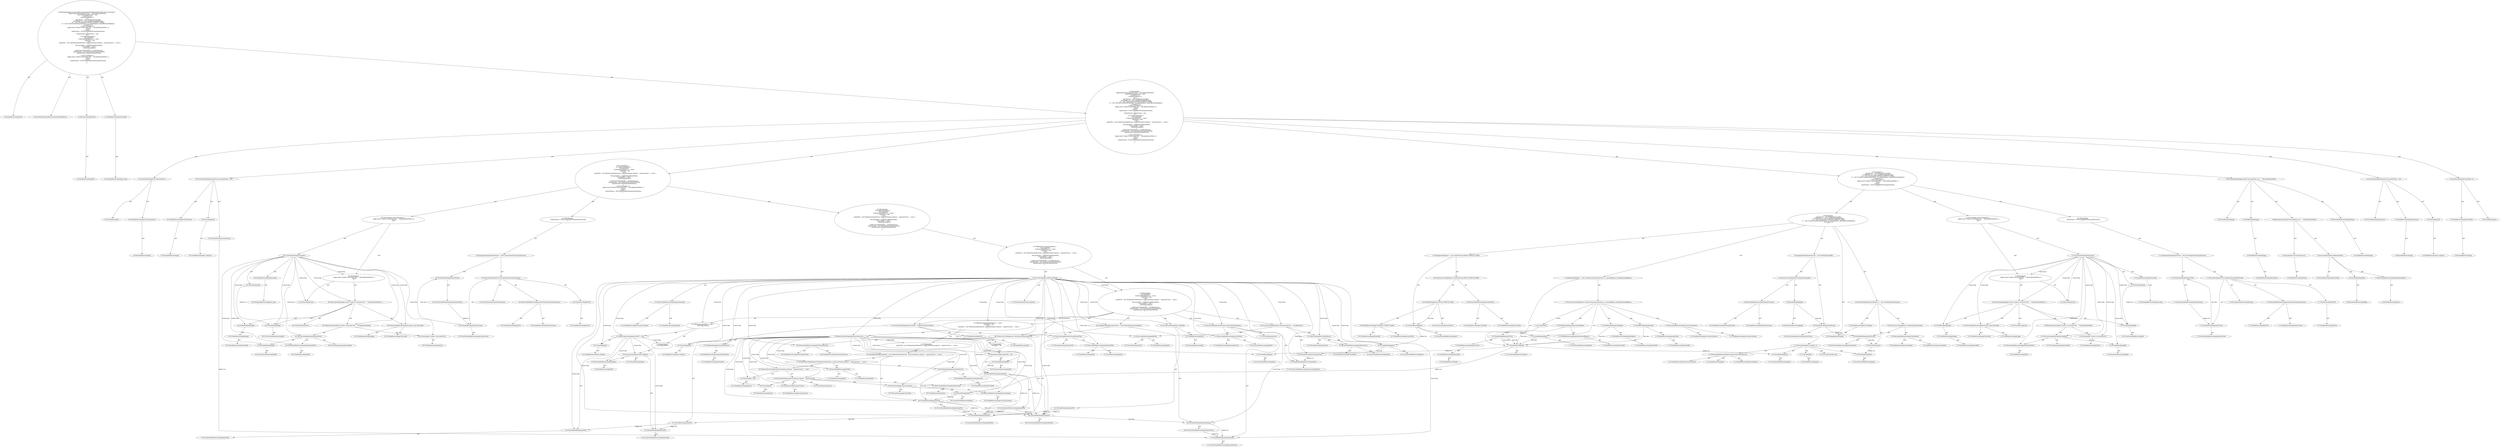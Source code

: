 digraph "addInstrumentationToSingleClass#?,File" {
0 [label="2:CtTypeReferenceImpl@void" shape=ellipse]
1 [label="2:CtVirtualElement@addInstrumentationToSingleClass" shape=ellipse]
2 [label="2:CtParameterImpl@File file" shape=ellipse]
3 [label="2:CtTypeReferenceImpl@File" shape=ellipse]
4 [label="2:CtTypeReferenceImpl@Throwable" shape=ellipse]
5 [label="2:CtPackageReferenceImpl@java.lang" shape=ellipse]
6 [label="3:CtExecutableReferenceImpl@debug()" shape=ellipse]
7 [label="3:CtTypeReferenceImpl@logger" shape=ellipse]
8 [label="3:CtVirtualElement@debug" shape=ellipse]
9 [label="3:CtFieldReferenceImpl@logger" shape=ellipse]
10 [label="3:CtTypeReferenceImpl@PlaceHold" shape=ellipse]
11 [label="3:CtFieldReadImpl@logger" shape=ellipse]
12 [label="3:CtLiteralImpl@\"Instrumenting class \"" shape=ellipse]
13 [label="3:CtTypeReferenceImpl@String" shape=ellipse]
14 [label="3:CtExecutableReferenceImpl@getAbsolutePath()" shape=ellipse]
15 [label="3:CtTypeReferenceImpl@File" shape=ellipse]
16 [label="3:CtVirtualElement@getAbsolutePath" shape=ellipse]
17 [label="3:CtVariableReadImpl@file" shape=ellipse]
18 [label="3:CtParameterReferenceImpl@file" shape=ellipse]
19 [label="3:CtInvocationImpl@file.getAbsolutePath()" shape=ellipse]
20 [label="3:CtBinaryOperatorImpl@\"Instrumenting class \" + file.getAbsolutePath()" shape=ellipse]
21 [label="3:CtInvocationImpl@logger.debug(\"Instrumenting class \" + file.getAbsolutePath())" shape=ellipse]
22 [label="4:CtTypeReferenceImpl@InputStream" shape=ellipse]
23 [label="4:CtPackageReferenceImpl@" shape=ellipse]
24 [label="4:CtLiteralImpl@null" shape=ellipse]
25 [label="4:CtTypeReferenceImpl@<nulltype>" shape=ellipse]
26 [label="4:CtVirtualElement@inputStream" shape=ellipse]
27 [label="4:CtLocalVariableImpl@InputStream inputStream = null" shape=ellipse]
28 [label="5:CtTypeReferenceImpl@ClassWriter" shape=ellipse]
29 [label="5:CtPackageReferenceImpl@" shape=ellipse]
30 [label="5:CtVirtualElement@cw" shape=ellipse]
31 [label="5:CtLocalVariableImpl@ClassWriter cw" shape=ellipse]
32 [label="6:CtTypeReferenceImpl@ClassInstrumenter" shape=ellipse]
33 [label="6:CtPackageReferenceImpl@" shape=ellipse]
34 [label="6:CtVirtualElement@cv" shape=ellipse]
35 [label="6:CtLocalVariableImpl@ClassInstrumenter cv" shape=ellipse]
36 [label="8:CtVariableWriteImpl@inputStream" shape=ellipse]
37 [label="8:CtLocalVariableReferenceImpl@inputStream" shape=ellipse]
38 [label="8:CtExecutableReferenceImpl@FileInputStream()" shape=ellipse]
39 [label="8:CtTypeReferenceImpl@FileInputStream" shape=ellipse]
40 [label="8:CtTypeReferenceImpl@FileInputStream" shape=ellipse]
41 [label="8:CtVariableReadImpl@file" shape=ellipse]
42 [label="8:CtParameterReferenceImpl@file" shape=ellipse]
43 [label="8:CtConstructorCallImpl@new FileInputStream(file)" shape=ellipse]
44 [label="8:CtAssignmentImpl@inputStream = new FileInputStream(file)" shape=ellipse]
45 [label="9:CtTypeReferenceImpl@ClassReader" shape=ellipse]
46 [label="9:CtPackageReferenceImpl@" shape=ellipse]
47 [label="9:CtExecutableReferenceImpl@ClassReader()" shape=ellipse]
48 [label="9:CtTypeReferenceImpl@ClassReader" shape=ellipse]
49 [label="9:CtTypeReferenceImpl@ClassReader" shape=ellipse]
50 [label="9:CtVariableReadImpl@inputStream" shape=ellipse]
51 [label="9:CtLocalVariableReferenceImpl@inputStream" shape=ellipse]
52 [label="9:CtConstructorCallImpl@new ClassReader(inputStream)" shape=ellipse]
53 [label="9:CtVirtualElement@cr" shape=ellipse]
54 [label="9:CtLocalVariableImpl@ClassReader cr = new ClassReader(inputStream)" shape=ellipse]
55 [label="10:CtVariableWriteImpl@cw" shape=ellipse]
56 [label="10:CtLocalVariableReferenceImpl@cw" shape=ellipse]
57 [label="10:CtExecutableReferenceImpl@ClassWriter()" shape=ellipse]
58 [label="10:CtTypeReferenceImpl@ClassWriter" shape=ellipse]
59 [label="10:CtTypeReferenceImpl@ClassWriter" shape=ellipse]
60 [label="10:CtFieldReferenceImpl@ClassWriter.COMPUTE_MAXS" shape=ellipse]
61 [label="10:CtTypeReferenceImpl@ClassWriter" shape=ellipse]
62 [label="10:CtTypeReferenceImpl@PlaceHold" shape=ellipse]
63 [label="10:CtFieldReadImpl@ClassWriter.COMPUTE_MAXS" shape=ellipse]
64 [label="10:CtTypeAccessImpl@ClassWriter" shape=ellipse]
65 [label="10:CtConstructorCallImpl@new ClassWriter(ClassWriter.COMPUTE_MAXS)" shape=ellipse]
66 [label="10:CtAssignmentImpl@cw = new ClassWriter(ClassWriter.COMPUTE_MAXS)" shape=ellipse]
67 [label="11:CtVariableWriteImpl@cv" shape=ellipse]
68 [label="11:CtLocalVariableReferenceImpl@cv" shape=ellipse]
69 [label="11:CtExecutableReferenceImpl@ClassInstrumenter()" shape=ellipse]
70 [label="11:CtTypeReferenceImpl@ClassInstrumenter" shape=ellipse]
71 [label="11:CtTypeReferenceImpl@ClassInstrumenter" shape=ellipse]
72 [label="11:CtFieldReferenceImpl@projectData" shape=ellipse]
73 [label="11:CtTypeReferenceImpl@PlaceHold" shape=ellipse]
74 [label="11:CtFieldReadImpl@projectData" shape=ellipse]
75 [label="11:CtVariableReadImpl@cw" shape=ellipse]
76 [label="11:CtLocalVariableReferenceImpl@cw" shape=ellipse]
77 [label="11:CtFieldReferenceImpl@ignoreRegexes" shape=ellipse]
78 [label="11:CtTypeReferenceImpl@PlaceHold" shape=ellipse]
79 [label="11:CtFieldReadImpl@ignoreRegexes" shape=ellipse]
80 [label="11:CtFieldReferenceImpl@ignoreBranchesRegexes" shape=ellipse]
81 [label="11:CtTypeReferenceImpl@PlaceHold" shape=ellipse]
82 [label="11:CtFieldReadImpl@ignoreBranchesRegexes" shape=ellipse]
83 [label="11:CtConstructorCallImpl@new ClassInstrumenter(projectData, cw, ignoreRegexes, ignoreBranchesRegexes)" shape=ellipse]
84 [label="11:CtAssignmentImpl@cv = new ClassInstrumenter(projectData, cw, ignoreRegexes, ignoreBranchesRegexes)" shape=ellipse]
85 [label="12:CtExecutableReferenceImpl@accept(ClassInstrumenter,int)" shape=ellipse]
86 [label="12:CtTypeReferenceImpl@ClassReader" shape=ellipse]
87 [label="12:CtTypeReferenceImpl@ClassInstrumenter" shape=ellipse]
88 [label="12:CtTypeReferenceImpl@int" shape=ellipse]
89 [label="12:CtVirtualElement@accept" shape=ellipse]
90 [label="12:CtVariableReadImpl@cr" shape=ellipse]
91 [label="12:CtLocalVariableReferenceImpl@cr" shape=ellipse]
92 [label="12:CtVariableReadImpl@cv" shape=ellipse]
93 [label="12:CtLocalVariableReferenceImpl@cv" shape=ellipse]
94 [label="12:CtLiteralImpl@0" shape=ellipse]
95 [label="12:CtTypeReferenceImpl@int" shape=ellipse]
96 [label="12:CtInvocationImpl@cr.accept(cv, 0)" shape=ellipse]
97 [label="7:CtBlockImpl@\{
    inputStream = new FileInputStream(file);
    ClassReader cr = new ClassReader(inputStream);
    cw = new ClassWriter(ClassWriter.COMPUTE_MAXS);
    cv = new ClassInstrumenter(projectData, cw, ignoreRegexes, ignoreBranchesRegexes);
    cr.accept(cv, 0);
\}" shape=ellipse]
98 [label="13:CtVirtualElement@t" shape=ellipse]
99 [label="13:CtTypeReferenceImpl@Throwable" shape=ellipse]
100 [label="13:CtPackageReferenceImpl@java.lang" shape=ellipse]
101 [label="13:CtCatchVariableImpl@Throwable t" shape=ellipse]
102 [label="14:CtExecutableReferenceImpl@warn(java.lang.Throwable)" shape=ellipse]
103 [label="14:CtTypeReferenceImpl@logger" shape=ellipse]
104 [label="14:CtTypeReferenceImpl@Throwable" shape=ellipse]
105 [label="14:CtVirtualElement@warn" shape=ellipse]
106 [label="14:CtFieldReferenceImpl@logger" shape=ellipse]
107 [label="14:CtTypeReferenceImpl@PlaceHold" shape=ellipse]
108 [label="14:CtFieldReadImpl@logger" shape=ellipse]
109 [label="14:CtLiteralImpl@\"Unable to instrument file \"" shape=ellipse]
110 [label="14:CtTypeReferenceImpl@String" shape=ellipse]
111 [label="14:CtExecutableReferenceImpl@getAbsolutePath()" shape=ellipse]
112 [label="14:CtTypeReferenceImpl@File" shape=ellipse]
113 [label="14:CtVirtualElement@getAbsolutePath" shape=ellipse]
114 [label="14:CtVariableReadImpl@file" shape=ellipse]
115 [label="14:CtParameterReferenceImpl@file" shape=ellipse]
116 [label="14:CtInvocationImpl@file.getAbsolutePath()" shape=ellipse]
117 [label="14:CtBinaryOperatorImpl@\"Unable to instrument file \" + file.getAbsolutePath()" shape=ellipse]
118 [label="14:CtVariableReadImpl@t" shape=ellipse]
119 [label="14:CtCatchVariableReferenceImpl@t" shape=ellipse]
120 [label="14:CtInvocationImpl@logger.warn(\"Unable to instrument file \" + file.getAbsolutePath(), t)" shape=ellipse]
121 [label="15:CtReturnImpl@return" shape=ellipse]
122 [label="13:CtBlockImpl@\{
    logger.warn(\"Unable to instrument file \" + file.getAbsolutePath(), t);
    return;
\}" shape=ellipse]
123 [label="13:CtCatchImpl@ catch (Throwable t) \{
    logger.warn(\"Unable to instrument file \" + file.getAbsolutePath(), t);
    return;
\}" shape=ellipse]
124 [label="17:CtVariableWriteImpl@inputStream" shape=ellipse]
125 [label="17:CtLocalVariableReferenceImpl@inputStream" shape=ellipse]
126 [label="17:CtExecutableReferenceImpl@closeInputStream(InputStream)" shape=ellipse]
127 [label="17:CtTypeReferenceImpl@IOUtil" shape=ellipse]
128 [label="17:CtTypeReferenceImpl@InputStream" shape=ellipse]
129 [label="17:CtVirtualElement@closeInputStream" shape=ellipse]
130 [label="17:CtTypeAccessImpl@IOUtil" shape=ellipse]
131 [label="17:CtTypeReferenceImpl@IOUtil" shape=ellipse]
132 [label="17:CtVariableReadImpl@inputStream" shape=ellipse]
133 [label="17:CtLocalVariableReferenceImpl@inputStream" shape=ellipse]
134 [label="17:CtInvocationImpl@IOUtil.closeInputStream(inputStream)" shape=ellipse]
135 [label="17:CtAssignmentImpl@inputStream = IOUtil.closeInputStream(inputStream)" shape=ellipse]
136 [label="16:CtBlockImpl@\{
    inputStream = IOUtil.closeInputStream(inputStream);
\}" shape=ellipse]
137 [label="7:CtTryImpl@try \{
    inputStream = new FileInputStream(file);
    ClassReader cr = new ClassReader(inputStream);
    cw = new ClassWriter(ClassWriter.COMPUTE_MAXS);
    cv = new ClassInstrumenter(projectData, cw, ignoreRegexes, ignoreBranchesRegexes);
    cr.accept(cv, 0);
\} catch (Throwable t) \{
    logger.warn(\"Unable to instrument file \" + file.getAbsolutePath(), t);
    return;
\} finally \{
    inputStream = IOUtil.closeInputStream(inputStream);
\}" shape=ellipse]
138 [label="19:CtTypeReferenceImpl@OutputStream" shape=ellipse]
139 [label="19:CtPackageReferenceImpl@" shape=ellipse]
140 [label="19:CtLiteralImpl@null" shape=ellipse]
141 [label="19:CtTypeReferenceImpl@<nulltype>" shape=ellipse]
142 [label="19:CtVirtualElement@outputStream" shape=ellipse]
143 [label="19:CtLocalVariableImpl@OutputStream outputStream = null" shape=ellipse]
144 [label="21:CtExecutableReferenceImpl@isInstrumented()" shape=ellipse]
145 [label="21:CtTypeReferenceImpl@ClassInstrumenter" shape=ellipse]
146 [label="21:CtTypeReferenceImpl@boolean" shape=ellipse]
147 [label="21:CtVirtualElement@isInstrumented" shape=ellipse]
148 [label="21:CtVariableReadImpl@cv" shape=ellipse]
149 [label="21:CtLocalVariableReferenceImpl@cv" shape=ellipse]
150 [label="21:CtInvocationImpl@cv.isInstrumented()" shape=ellipse]
151 [label="22:CtTypeReferenceImpl@File" shape=ellipse]
152 [label="22:CtPackageReferenceImpl@" shape=ellipse]
153 [label="22:CtVirtualElement@outputFile" shape=ellipse]
154 [label="22:CtLocalVariableImpl@File outputFile" shape=ellipse]
155 [label="23:CtFieldReferenceImpl@destinationDirectory" shape=ellipse]
156 [label="23:CtTypeReferenceImpl@PlaceHold" shape=ellipse]
157 [label="23:CtFieldReadImpl@destinationDirectory" shape=ellipse]
158 [label="23:CtLiteralImpl@null" shape=ellipse]
159 [label="23:CtTypeReferenceImpl@<nulltype>" shape=ellipse]
160 [label="23:CtBinaryOperatorImpl@destinationDirectory == null" shape=ellipse]
161 [label="24:CtVariableWriteImpl@outputFile" shape=ellipse]
162 [label="24:CtLocalVariableReferenceImpl@outputFile" shape=ellipse]
163 [label="24:CtVariableReadImpl@file" shape=ellipse]
164 [label="24:CtParameterReferenceImpl@file" shape=ellipse]
165 [label="24:CtAssignmentImpl@outputFile = file" shape=ellipse]
166 [label="23:CtBlockImpl@\{
    outputFile = file;
\}" shape=ellipse]
167 [label="26:CtVariableWriteImpl@outputFile" shape=ellipse]
168 [label="26:CtLocalVariableReferenceImpl@outputFile" shape=ellipse]
169 [label="27:CtExecutableReferenceImpl@File()" shape=ellipse]
170 [label="27:CtTypeReferenceImpl@File" shape=ellipse]
171 [label="27:CtTypeReferenceImpl@File" shape=ellipse]
172 [label="28:CtFieldReferenceImpl@destinationDirectory" shape=ellipse]
173 [label="28:CtTypeReferenceImpl@PlaceHold" shape=ellipse]
174 [label="28:CtFieldReadImpl@destinationDirectory" shape=ellipse]
175 [label="29:CtExecutableReferenceImpl@replace(char)" shape=ellipse]
176 [label="29:CtTypeReferenceImpl@char" shape=ellipse]
177 [label="29:CtVirtualElement@replace" shape=ellipse]
178 [label="29:CtExecutableReferenceImpl@getClassName()" shape=ellipse]
179 [label="29:CtTypeReferenceImpl@ClassInstrumenter" shape=ellipse]
180 [label="29:CtVirtualElement@getClassName" shape=ellipse]
181 [label="29:CtVariableReadImpl@cv" shape=ellipse]
182 [label="29:CtLocalVariableReferenceImpl@cv" shape=ellipse]
183 [label="29:CtInvocationImpl@cv.getClassName()" shape=ellipse]
184 [label="29:CtLiteralImpl@'.'" shape=ellipse]
185 [label="29:CtTypeReferenceImpl@char" shape=ellipse]
186 [label="29:CtTypeAccessImpl@separatorChar" shape=ellipse]
187 [label="29:CtTypeReferenceImpl@separatorChar" shape=ellipse]
188 [label="29:CtInvocationImpl@cv.getClassName().replace('.', separatorChar)" shape=ellipse]
189 [label="29:CtLiteralImpl@\".class\"" shape=ellipse]
190 [label="29:CtTypeReferenceImpl@String" shape=ellipse]
191 [label="29:CtBinaryOperatorImpl@cv.getClassName().replace('.', separatorChar) + \".class\"" shape=ellipse]
192 [label="27:CtConstructorCallImpl@new File(destinationDirectory, cv.getClassName().replace('.', separatorChar) + \".class\")" shape=ellipse]
193 [label="26:CtAssignmentImpl@outputFile = new File(destinationDirectory, cv.getClassName().replace('.', separatorChar) + \".class\")" shape=ellipse]
194 [label="25:CtBlockImpl@\{
    outputFile = new File(destinationDirectory, cv.getClassName().replace('.', separatorChar) + \".class\");
\}" shape=ellipse]
195 [label="23:CtIfImpl@if (destinationDirectory == null) \{
    outputFile = file;
\} else \{
    outputFile = new File(destinationDirectory, cv.getClassName().replace('.', separatorChar) + \".class\");
\}" shape=ellipse]
196 [label="31:CtTypeReferenceImpl@File" shape=ellipse]
197 [label="31:CtPackageReferenceImpl@" shape=ellipse]
198 [label="31:CtExecutableReferenceImpl@getParentFile()" shape=ellipse]
199 [label="31:CtTypeReferenceImpl@File" shape=ellipse]
200 [label="31:CtTypeReferenceImpl@File" shape=ellipse]
201 [label="31:CtVirtualElement@getParentFile" shape=ellipse]
202 [label="31:CtVariableReadImpl@outputFile" shape=ellipse]
203 [label="31:CtLocalVariableReferenceImpl@outputFile" shape=ellipse]
204 [label="31:CtInvocationImpl@outputFile.getParentFile()" shape=ellipse]
205 [label="31:CtVirtualElement@parentFile" shape=ellipse]
206 [label="31:CtLocalVariableImpl@File parentFile = outputFile.getParentFile()" shape=ellipse]
207 [label="32:CtVariableReadImpl@parentFile" shape=ellipse]
208 [label="32:CtLocalVariableReferenceImpl@parentFile" shape=ellipse]
209 [label="32:CtLiteralImpl@null" shape=ellipse]
210 [label="32:CtTypeReferenceImpl@<nulltype>" shape=ellipse]
211 [label="32:CtBinaryOperatorImpl@parentFile != null" shape=ellipse]
212 [label="33:CtExecutableReferenceImpl@mkdirs()" shape=ellipse]
213 [label="33:CtTypeReferenceImpl@File" shape=ellipse]
214 [label="33:CtVirtualElement@mkdirs" shape=ellipse]
215 [label="33:CtVariableReadImpl@parentFile" shape=ellipse]
216 [label="33:CtLocalVariableReferenceImpl@parentFile" shape=ellipse]
217 [label="33:CtInvocationImpl@parentFile.mkdirs()" shape=ellipse]
218 [label="32:CtBlockImpl@\{
    parentFile.mkdirs();
\}" shape=ellipse]
219 [label="32:CtIfImpl@if (parentFile != null) \{
    parentFile.mkdirs();
\}" shape=ellipse]
220 [label="35:CtVirtualElement@byte[]" shape=ellipse]
221 [label="35:CtArrayTypeReferenceImpl@byte[]" shape=ellipse]
222 [label="35:CtTypeReferenceImpl@byte" shape=ellipse]
223 [label="35:CtExecutableReferenceImpl@toByteArray()" shape=ellipse]
224 [label="35:CtTypeReferenceImpl@ClassWriter" shape=ellipse]
225 [label="35:CtArrayTypeReferenceImpl@byte[]" shape=ellipse]
226 [label="35:CtVirtualElement@toByteArray" shape=ellipse]
227 [label="35:CtVariableReadImpl@cw" shape=ellipse]
228 [label="35:CtLocalVariableReferenceImpl@cw" shape=ellipse]
229 [label="35:CtInvocationImpl@cw.toByteArray()" shape=ellipse]
230 [label="35:CtVirtualElement@instrumentedClass" shape=ellipse]
231 [label="35:CtLocalVariableImpl@byte[] instrumentedClass = cw.toByteArray()" shape=ellipse]
232 [label="36:CtVariableWriteImpl@outputStream" shape=ellipse]
233 [label="36:CtLocalVariableReferenceImpl@outputStream" shape=ellipse]
234 [label="36:CtExecutableReferenceImpl@FileOutputStream()" shape=ellipse]
235 [label="36:CtTypeReferenceImpl@FileOutputStream" shape=ellipse]
236 [label="36:CtTypeReferenceImpl@FileOutputStream" shape=ellipse]
237 [label="36:CtVariableReadImpl@outputFile" shape=ellipse]
238 [label="36:CtLocalVariableReferenceImpl@outputFile" shape=ellipse]
239 [label="36:CtConstructorCallImpl@new FileOutputStream(outputFile)" shape=ellipse]
240 [label="36:CtAssignmentImpl@outputStream = new FileOutputStream(outputFile)" shape=ellipse]
241 [label="37:CtExecutableReferenceImpl@write(byte[])" shape=ellipse]
242 [label="37:CtTypeReferenceImpl@OutputStream" shape=ellipse]
243 [label="37:CtArrayTypeReferenceImpl@byte[]" shape=ellipse]
244 [label="37:CtVirtualElement@write" shape=ellipse]
245 [label="37:CtVariableReadImpl@outputStream" shape=ellipse]
246 [label="37:CtLocalVariableReferenceImpl@outputStream" shape=ellipse]
247 [label="37:CtVariableReadImpl@instrumentedClass" shape=ellipse]
248 [label="37:CtLocalVariableReferenceImpl@instrumentedClass" shape=ellipse]
249 [label="37:CtInvocationImpl@outputStream.write(instrumentedClass)" shape=ellipse]
250 [label="21:CtBlockImpl@\{
    File outputFile;
    if (destinationDirectory == null) \{
        outputFile = file;
    \} else \{
        outputFile = new File(destinationDirectory, cv.getClassName().replace('.', separatorChar) + \".class\");
    \}
    File parentFile = outputFile.getParentFile();
    if (parentFile != null) \{
        parentFile.mkdirs();
    \}
    byte[] instrumentedClass = cw.toByteArray();
    outputStream = new FileOutputStream(outputFile);
    outputStream.write(instrumentedClass);
\}" shape=ellipse]
251 [label="21:CtIfImpl@if (cv.isInstrumented()) \{
    File outputFile;
    if (destinationDirectory == null) \{
        outputFile = file;
    \} else \{
        outputFile = new File(destinationDirectory, cv.getClassName().replace('.', separatorChar) + \".class\");
    \}
    File parentFile = outputFile.getParentFile();
    if (parentFile != null) \{
        parentFile.mkdirs();
    \}
    byte[] instrumentedClass = cw.toByteArray();
    outputStream = new FileOutputStream(outputFile);
    outputStream.write(instrumentedClass);
\}" shape=ellipse]
252 [label="20:CtBlockImpl@\{
    if (cv.isInstrumented()) \{
        File outputFile;
        if (destinationDirectory == null) \{
            outputFile = file;
        \} else \{
            outputFile = new File(destinationDirectory, cv.getClassName().replace('.', separatorChar) + \".class\");
        \}
        File parentFile = outputFile.getParentFile();
        if (parentFile != null) \{
            parentFile.mkdirs();
        \}
        byte[] instrumentedClass = cw.toByteArray();
        outputStream = new FileOutputStream(outputFile);
        outputStream.write(instrumentedClass);
    \}
\}" shape=ellipse]
253 [label="39:CtVirtualElement@t" shape=ellipse]
254 [label="39:CtTypeReferenceImpl@Throwable" shape=ellipse]
255 [label="39:CtPackageReferenceImpl@java.lang" shape=ellipse]
256 [label="39:CtCatchVariableImpl@Throwable t" shape=ellipse]
257 [label="40:CtExecutableReferenceImpl@warn(java.lang.Throwable)" shape=ellipse]
258 [label="40:CtTypeReferenceImpl@logger" shape=ellipse]
259 [label="40:CtTypeReferenceImpl@Throwable" shape=ellipse]
260 [label="40:CtVirtualElement@warn" shape=ellipse]
261 [label="40:CtFieldReferenceImpl@logger" shape=ellipse]
262 [label="40:CtTypeReferenceImpl@PlaceHold" shape=ellipse]
263 [label="40:CtFieldReadImpl@logger" shape=ellipse]
264 [label="40:CtLiteralImpl@\"Unable to instrument file \"" shape=ellipse]
265 [label="40:CtTypeReferenceImpl@String" shape=ellipse]
266 [label="40:CtExecutableReferenceImpl@getAbsolutePath()" shape=ellipse]
267 [label="40:CtTypeReferenceImpl@File" shape=ellipse]
268 [label="40:CtVirtualElement@getAbsolutePath" shape=ellipse]
269 [label="40:CtVariableReadImpl@file" shape=ellipse]
270 [label="40:CtParameterReferenceImpl@file" shape=ellipse]
271 [label="40:CtInvocationImpl@file.getAbsolutePath()" shape=ellipse]
272 [label="40:CtBinaryOperatorImpl@\"Unable to instrument file \" + file.getAbsolutePath()" shape=ellipse]
273 [label="40:CtVariableReadImpl@t" shape=ellipse]
274 [label="40:CtCatchVariableReferenceImpl@t" shape=ellipse]
275 [label="40:CtInvocationImpl@logger.warn(\"Unable to instrument file \" + file.getAbsolutePath(), t)" shape=ellipse]
276 [label="41:CtReturnImpl@return" shape=ellipse]
277 [label="39:CtBlockImpl@\{
    logger.warn(\"Unable to instrument file \" + file.getAbsolutePath(), t);
    return;
\}" shape=ellipse]
278 [label="39:CtCatchImpl@ catch (Throwable t) \{
    logger.warn(\"Unable to instrument file \" + file.getAbsolutePath(), t);
    return;
\}" shape=ellipse]
279 [label="43:CtVariableWriteImpl@outputStream" shape=ellipse]
280 [label="43:CtLocalVariableReferenceImpl@outputStream" shape=ellipse]
281 [label="43:CtExecutableReferenceImpl@closeOutputStream(OutputStream)" shape=ellipse]
282 [label="43:CtTypeReferenceImpl@IOUtil" shape=ellipse]
283 [label="43:CtTypeReferenceImpl@OutputStream" shape=ellipse]
284 [label="43:CtVirtualElement@closeOutputStream" shape=ellipse]
285 [label="43:CtTypeAccessImpl@IOUtil" shape=ellipse]
286 [label="43:CtTypeReferenceImpl@IOUtil" shape=ellipse]
287 [label="43:CtVariableReadImpl@outputStream" shape=ellipse]
288 [label="43:CtLocalVariableReferenceImpl@outputStream" shape=ellipse]
289 [label="43:CtInvocationImpl@IOUtil.closeOutputStream(outputStream)" shape=ellipse]
290 [label="43:CtAssignmentImpl@outputStream = IOUtil.closeOutputStream(outputStream)" shape=ellipse]
291 [label="42:CtBlockImpl@\{
    outputStream = IOUtil.closeOutputStream(outputStream);
\}" shape=ellipse]
292 [label="20:CtTryImpl@try \{
    if (cv.isInstrumented()) \{
        File outputFile;
        if (destinationDirectory == null) \{
            outputFile = file;
        \} else \{
            outputFile = new File(destinationDirectory, cv.getClassName().replace('.', separatorChar) + \".class\");
        \}
        File parentFile = outputFile.getParentFile();
        if (parentFile != null) \{
            parentFile.mkdirs();
        \}
        byte[] instrumentedClass = cw.toByteArray();
        outputStream = new FileOutputStream(outputFile);
        outputStream.write(instrumentedClass);
    \}
\} catch (Throwable t) \{
    logger.warn(\"Unable to instrument file \" + file.getAbsolutePath(), t);
    return;
\} finally \{
    outputStream = IOUtil.closeOutputStream(outputStream);
\}" shape=ellipse]
293 [label="2:CtBlockImpl@\{
    logger.debug(\"Instrumenting class \" + file.getAbsolutePath());
    InputStream inputStream = null;
    ClassWriter cw;
    ClassInstrumenter cv;
    try \{
        inputStream = new FileInputStream(file);
        ClassReader cr = new ClassReader(inputStream);
        cw = new ClassWriter(ClassWriter.COMPUTE_MAXS);
        cv = new ClassInstrumenter(projectData, cw, ignoreRegexes, ignoreBranchesRegexes);
        cr.accept(cv, 0);
    \} catch (Throwable t) \{
        logger.warn(\"Unable to instrument file \" + file.getAbsolutePath(), t);
        return;
    \} finally \{
        inputStream = IOUtil.closeInputStream(inputStream);
    \}
    OutputStream outputStream = null;
    try \{
        if (cv.isInstrumented()) \{
            File outputFile;
            if (destinationDirectory == null) \{
                outputFile = file;
            \} else \{
                outputFile = new File(destinationDirectory, cv.getClassName().replace('.', separatorChar) + \".class\");
            \}
            File parentFile = outputFile.getParentFile();
            if (parentFile != null) \{
                parentFile.mkdirs();
            \}
            byte[] instrumentedClass = cw.toByteArray();
            outputStream = new FileOutputStream(outputFile);
            outputStream.write(instrumentedClass);
        \}
    \} catch (Throwable t) \{
        logger.warn(\"Unable to instrument file \" + file.getAbsolutePath(), t);
        return;
    \} finally \{
        outputStream = IOUtil.closeOutputStream(outputStream);
    \}
\}" shape=ellipse]
294 [label="2:CtMethodImpl@private void addInstrumentationToSingleClass(File file) throws Throwable \{
    logger.debug(\"Instrumenting class \" + file.getAbsolutePath());
    InputStream inputStream = null;
    ClassWriter cw;
    ClassInstrumenter cv;
    try \{
        inputStream = new FileInputStream(file);
        ClassReader cr = new ClassReader(inputStream);
        cw = new ClassWriter(ClassWriter.COMPUTE_MAXS);
        cv = new ClassInstrumenter(projectData, cw, ignoreRegexes, ignoreBranchesRegexes);
        cr.accept(cv, 0);
    \} catch (Throwable t) \{
        logger.warn(\"Unable to instrument file \" + file.getAbsolutePath(), t);
        return;
    \} finally \{
        inputStream = IOUtil.closeInputStream(inputStream);
    \}
    OutputStream outputStream = null;
    try \{
        if (cv.isInstrumented()) \{
            File outputFile;
            if (destinationDirectory == null) \{
                outputFile = file;
            \} else \{
                outputFile = new File(destinationDirectory, cv.getClassName().replace('.', separatorChar) + \".class\");
            \}
            File parentFile = outputFile.getParentFile();
            if (parentFile != null) \{
                parentFile.mkdirs();
            \}
            byte[] instrumentedClass = cw.toByteArray();
            outputStream = new FileOutputStream(outputFile);
            outputStream.write(instrumentedClass);
        \}
    \} catch (Throwable t) \{
        logger.warn(\"Unable to instrument file \" + file.getAbsolutePath(), t);
        return;
    \} finally \{
        outputStream = IOUtil.closeOutputStream(outputStream);
    \}
\}" shape=ellipse]
295 [label="13:Insert@INSERT" shape=ellipse]
296 [label="13:CtPackageReferenceImpl@" shape=ellipse]
297 [label="13:CtTypeReferenceImpl@PlaceHold" shape=ellipse]
298 [label="13:CtFieldReferenceImpl@ignoreTrivial" shape=ellipse]
299 [label="13:CtFieldReadImpl@ignoreTrivial" shape=ellipse]
2 -> 3 [label="AST"];
4 -> 5 [label="AST"];
6 -> 7 [label="AST"];
9 -> 10 [label="AST"];
11 -> 9 [label="AST"];
12 -> 13 [label="AST"];
14 -> 15 [label="AST"];
17 -> 18 [label="AST"];
19 -> 16 [label="AST"];
19 -> 17 [label="AST"];
19 -> 14 [label="AST"];
20 -> 12 [label="AST"];
20 -> 19 [label="AST"];
21 -> 8 [label="AST"];
21 -> 11 [label="AST"];
21 -> 6 [label="AST"];
21 -> 20 [label="AST"];
22 -> 23 [label="AST"];
24 -> 25 [label="AST"];
27 -> 26 [label="AST"];
27 -> 22 [label="AST"];
27 -> 24 [label="AST"];
28 -> 29 [label="AST"];
31 -> 30 [label="AST"];
31 -> 28 [label="AST"];
32 -> 33 [label="AST"];
35 -> 34 [label="AST"];
35 -> 32 [label="AST"];
36 -> 37 [label="AST"];
36 -> 50 [label="Define-Use"];
38 -> 39 [label="AST"];
38 -> 40 [label="AST"];
41 -> 42 [label="AST"];
41 -> 36 [label="Data Dep"];
43 -> 38 [label="AST"];
43 -> 41 [label="AST"];
44 -> 36 [label="AST"];
44 -> 43 [label="AST"];
45 -> 46 [label="AST"];
47 -> 48 [label="AST"];
47 -> 49 [label="AST"];
50 -> 51 [label="AST"];
50 -> 53 [label="Data Dep"];
52 -> 47 [label="AST"];
52 -> 50 [label="AST"];
53 -> 90 [label="Define-Use"];
54 -> 53 [label="AST"];
54 -> 45 [label="AST"];
54 -> 52 [label="AST"];
55 -> 56 [label="AST"];
55 -> 75 [label="Define-Use"];
55 -> 227 [label="Define-Use"];
57 -> 58 [label="AST"];
57 -> 59 [label="AST"];
60 -> 61 [label="AST"];
60 -> 62 [label="AST"];
63 -> 64 [label="AST"];
63 -> 60 [label="AST"];
63 -> 55 [label="Data Dep"];
65 -> 57 [label="AST"];
65 -> 63 [label="AST"];
66 -> 55 [label="AST"];
66 -> 65 [label="AST"];
67 -> 68 [label="AST"];
67 -> 92 [label="Define-Use"];
67 -> 148 [label="Define-Use"];
67 -> 181 [label="Define-Use"];
69 -> 70 [label="AST"];
69 -> 71 [label="AST"];
72 -> 73 [label="AST"];
74 -> 72 [label="AST"];
74 -> 67 [label="Data Dep"];
75 -> 76 [label="AST"];
75 -> 67 [label="Data Dep"];
77 -> 78 [label="AST"];
79 -> 77 [label="AST"];
79 -> 67 [label="Data Dep"];
80 -> 81 [label="AST"];
82 -> 80 [label="AST"];
82 -> 67 [label="Data Dep"];
83 -> 69 [label="AST"];
83 -> 74 [label="AST"];
83 -> 75 [label="AST"];
83 -> 79 [label="AST"];
83 -> 82 [label="AST"];
83 -> 295 [label="Action"];
84 -> 67 [label="AST"];
84 -> 83 [label="AST"];
85 -> 86 [label="AST"];
85 -> 87 [label="AST"];
85 -> 88 [label="AST"];
90 -> 91 [label="AST"];
92 -> 93 [label="AST"];
94 -> 95 [label="AST"];
96 -> 89 [label="AST"];
96 -> 90 [label="AST"];
96 -> 85 [label="AST"];
96 -> 92 [label="AST"];
96 -> 94 [label="AST"];
97 -> 44 [label="AST"];
97 -> 54 [label="AST"];
97 -> 66 [label="AST"];
97 -> 84 [label="AST"];
97 -> 96 [label="AST"];
98 -> 118 [label="Define-Use"];
99 -> 100 [label="AST"];
101 -> 98 [label="AST"];
101 -> 99 [label="AST"];
101 -> 122 [label="Control Dep"];
101 -> 120 [label="Control Dep"];
101 -> 102 [label="Control Dep"];
101 -> 108 [label="Control Dep"];
101 -> 117 [label="Control Dep"];
101 -> 109 [label="Control Dep"];
101 -> 116 [label="Control Dep"];
101 -> 111 [label="Control Dep"];
101 -> 114 [label="Control Dep"];
101 -> 118 [label="Control Dep"];
101 -> 121 [label="Control Dep"];
102 -> 103 [label="AST"];
102 -> 104 [label="AST"];
106 -> 107 [label="AST"];
108 -> 106 [label="AST"];
109 -> 110 [label="AST"];
111 -> 112 [label="AST"];
114 -> 115 [label="AST"];
116 -> 113 [label="AST"];
116 -> 114 [label="AST"];
116 -> 111 [label="AST"];
117 -> 109 [label="AST"];
117 -> 116 [label="AST"];
118 -> 119 [label="AST"];
120 -> 105 [label="AST"];
120 -> 108 [label="AST"];
120 -> 102 [label="AST"];
120 -> 117 [label="AST"];
120 -> 118 [label="AST"];
122 -> 120 [label="AST"];
122 -> 121 [label="AST"];
123 -> 101 [label="AST"];
123 -> 122 [label="AST"];
124 -> 125 [label="AST"];
125 -> 132 [label="Define-Use"];
126 -> 127 [label="AST"];
126 -> 128 [label="AST"];
130 -> 131 [label="AST"];
132 -> 133 [label="AST"];
132 -> 124 [label="Data Dep"];
134 -> 129 [label="AST"];
134 -> 130 [label="AST"];
134 -> 126 [label="AST"];
134 -> 132 [label="AST"];
135 -> 124 [label="AST"];
135 -> 134 [label="AST"];
136 -> 135 [label="AST"];
137 -> 97 [label="AST"];
137 -> 123 [label="AST"];
137 -> 136 [label="AST"];
138 -> 139 [label="AST"];
140 -> 141 [label="AST"];
142 -> 245 [label="Define-Use"];
143 -> 142 [label="AST"];
143 -> 138 [label="AST"];
143 -> 140 [label="AST"];
144 -> 145 [label="AST"];
144 -> 146 [label="AST"];
148 -> 149 [label="AST"];
150 -> 147 [label="AST"];
150 -> 148 [label="AST"];
150 -> 144 [label="AST"];
150 -> 250 [label="Control Dep"];
150 -> 154 [label="Control Dep"];
150 -> 195 [label="Control Dep"];
150 -> 160 [label="Control Dep"];
150 -> 157 [label="Control Dep"];
150 -> 158 [label="Control Dep"];
150 -> 206 [label="Control Dep"];
150 -> 204 [label="Control Dep"];
150 -> 198 [label="Control Dep"];
150 -> 202 [label="Control Dep"];
150 -> 219 [label="Control Dep"];
150 -> 211 [label="Control Dep"];
150 -> 207 [label="Control Dep"];
150 -> 209 [label="Control Dep"];
150 -> 231 [label="Control Dep"];
150 -> 221 [label="Control Dep"];
150 -> 229 [label="Control Dep"];
150 -> 223 [label="Control Dep"];
150 -> 227 [label="Control Dep"];
150 -> 240 [label="Control Dep"];
150 -> 232 [label="Control Dep"];
150 -> 239 [label="Control Dep"];
150 -> 234 [label="Control Dep"];
150 -> 237 [label="Control Dep"];
150 -> 249 [label="Control Dep"];
150 -> 241 [label="Control Dep"];
150 -> 245 [label="Control Dep"];
150 -> 247 [label="Control Dep"];
151 -> 152 [label="AST"];
153 -> 202 [label="Define-Use"];
153 -> 237 [label="Define-Use"];
154 -> 153 [label="AST"];
154 -> 151 [label="AST"];
155 -> 156 [label="AST"];
157 -> 155 [label="AST"];
158 -> 159 [label="AST"];
160 -> 157 [label="AST"];
160 -> 158 [label="AST"];
160 -> 166 [label="Control Dep"];
160 -> 165 [label="Control Dep"];
160 -> 161 [label="Control Dep"];
160 -> 163 [label="Control Dep"];
160 -> 194 [label="Control Dep"];
160 -> 193 [label="Control Dep"];
160 -> 167 [label="Control Dep"];
160 -> 192 [label="Control Dep"];
160 -> 169 [label="Control Dep"];
160 -> 174 [label="Control Dep"];
160 -> 191 [label="Control Dep"];
160 -> 188 [label="Control Dep"];
160 -> 175 [label="Control Dep"];
160 -> 183 [label="Control Dep"];
160 -> 178 [label="Control Dep"];
160 -> 181 [label="Control Dep"];
160 -> 184 [label="Control Dep"];
160 -> 186 [label="Control Dep"];
160 -> 189 [label="Control Dep"];
161 -> 162 [label="AST"];
161 -> 202 [label="Define-Use"];
161 -> 237 [label="Define-Use"];
162 -> 202 [label="Define-Use"];
162 -> 237 [label="Define-Use"];
163 -> 164 [label="AST"];
163 -> 161 [label="Data Dep"];
165 -> 161 [label="AST"];
165 -> 163 [label="AST"];
166 -> 165 [label="AST"];
167 -> 168 [label="AST"];
167 -> 202 [label="Define-Use"];
167 -> 237 [label="Define-Use"];
168 -> 202 [label="Define-Use"];
168 -> 237 [label="Define-Use"];
169 -> 170 [label="AST"];
169 -> 171 [label="AST"];
172 -> 173 [label="AST"];
174 -> 172 [label="AST"];
174 -> 167 [label="Data Dep"];
175 -> 176 [label="AST"];
178 -> 179 [label="AST"];
181 -> 182 [label="AST"];
181 -> 167 [label="Data Dep"];
183 -> 180 [label="AST"];
183 -> 181 [label="AST"];
183 -> 178 [label="AST"];
184 -> 185 [label="AST"];
186 -> 187 [label="AST"];
188 -> 177 [label="AST"];
188 -> 183 [label="AST"];
188 -> 175 [label="AST"];
188 -> 184 [label="AST"];
188 -> 186 [label="AST"];
189 -> 190 [label="AST"];
191 -> 188 [label="AST"];
191 -> 189 [label="AST"];
192 -> 169 [label="AST"];
192 -> 174 [label="AST"];
192 -> 191 [label="AST"];
193 -> 167 [label="AST"];
193 -> 192 [label="AST"];
194 -> 193 [label="AST"];
195 -> 160 [label="AST"];
195 -> 166 [label="AST"];
195 -> 194 [label="AST"];
196 -> 197 [label="AST"];
198 -> 199 [label="AST"];
198 -> 200 [label="AST"];
202 -> 203 [label="AST"];
202 -> 205 [label="Data Dep"];
204 -> 201 [label="AST"];
204 -> 202 [label="AST"];
204 -> 198 [label="AST"];
205 -> 207 [label="Define-Use"];
205 -> 215 [label="Define-Use"];
206 -> 205 [label="AST"];
206 -> 196 [label="AST"];
206 -> 204 [label="AST"];
207 -> 208 [label="AST"];
209 -> 210 [label="AST"];
211 -> 207 [label="AST"];
211 -> 209 [label="AST"];
211 -> 218 [label="Control Dep"];
211 -> 217 [label="Control Dep"];
211 -> 212 [label="Control Dep"];
211 -> 215 [label="Control Dep"];
212 -> 213 [label="AST"];
215 -> 216 [label="AST"];
217 -> 214 [label="AST"];
217 -> 215 [label="AST"];
217 -> 212 [label="AST"];
218 -> 217 [label="AST"];
219 -> 211 [label="AST"];
219 -> 218 [label="AST"];
221 -> 220 [label="AST"];
221 -> 222 [label="AST"];
223 -> 224 [label="AST"];
223 -> 225 [label="AST"];
227 -> 228 [label="AST"];
227 -> 230 [label="Data Dep"];
229 -> 226 [label="AST"];
229 -> 227 [label="AST"];
229 -> 223 [label="AST"];
230 -> 247 [label="Define-Use"];
231 -> 230 [label="AST"];
231 -> 221 [label="AST"];
231 -> 229 [label="AST"];
232 -> 233 [label="AST"];
232 -> 245 [label="Define-Use"];
233 -> 245 [label="Define-Use"];
234 -> 235 [label="AST"];
234 -> 236 [label="AST"];
237 -> 238 [label="AST"];
237 -> 232 [label="Data Dep"];
239 -> 234 [label="AST"];
239 -> 237 [label="AST"];
240 -> 232 [label="AST"];
240 -> 239 [label="AST"];
241 -> 242 [label="AST"];
241 -> 243 [label="AST"];
245 -> 246 [label="AST"];
247 -> 248 [label="AST"];
249 -> 244 [label="AST"];
249 -> 245 [label="AST"];
249 -> 241 [label="AST"];
249 -> 247 [label="AST"];
250 -> 154 [label="AST"];
250 -> 195 [label="AST"];
250 -> 206 [label="AST"];
250 -> 219 [label="AST"];
250 -> 231 [label="AST"];
250 -> 240 [label="AST"];
250 -> 249 [label="AST"];
251 -> 150 [label="AST"];
251 -> 250 [label="AST"];
252 -> 251 [label="AST"];
253 -> 273 [label="Define-Use"];
254 -> 255 [label="AST"];
256 -> 253 [label="AST"];
256 -> 254 [label="AST"];
256 -> 277 [label="Control Dep"];
256 -> 275 [label="Control Dep"];
256 -> 257 [label="Control Dep"];
256 -> 263 [label="Control Dep"];
256 -> 272 [label="Control Dep"];
256 -> 264 [label="Control Dep"];
256 -> 271 [label="Control Dep"];
256 -> 266 [label="Control Dep"];
256 -> 269 [label="Control Dep"];
256 -> 273 [label="Control Dep"];
256 -> 276 [label="Control Dep"];
257 -> 258 [label="AST"];
257 -> 259 [label="AST"];
261 -> 262 [label="AST"];
263 -> 261 [label="AST"];
264 -> 265 [label="AST"];
266 -> 267 [label="AST"];
269 -> 270 [label="AST"];
271 -> 268 [label="AST"];
271 -> 269 [label="AST"];
271 -> 266 [label="AST"];
272 -> 264 [label="AST"];
272 -> 271 [label="AST"];
273 -> 274 [label="AST"];
275 -> 260 [label="AST"];
275 -> 263 [label="AST"];
275 -> 257 [label="AST"];
275 -> 272 [label="AST"];
275 -> 273 [label="AST"];
277 -> 275 [label="AST"];
277 -> 276 [label="AST"];
278 -> 256 [label="AST"];
278 -> 277 [label="AST"];
279 -> 280 [label="AST"];
280 -> 287 [label="Define-Use"];
281 -> 282 [label="AST"];
281 -> 283 [label="AST"];
285 -> 286 [label="AST"];
287 -> 288 [label="AST"];
287 -> 279 [label="Data Dep"];
289 -> 284 [label="AST"];
289 -> 285 [label="AST"];
289 -> 281 [label="AST"];
289 -> 287 [label="AST"];
290 -> 279 [label="AST"];
290 -> 289 [label="AST"];
291 -> 290 [label="AST"];
292 -> 252 [label="AST"];
292 -> 278 [label="AST"];
292 -> 291 [label="AST"];
293 -> 21 [label="AST"];
293 -> 27 [label="AST"];
293 -> 31 [label="AST"];
293 -> 35 [label="AST"];
293 -> 137 [label="AST"];
293 -> 143 [label="AST"];
293 -> 292 [label="AST"];
294 -> 1 [label="AST"];
294 -> 0 [label="AST"];
294 -> 2 [label="AST"];
294 -> 4 [label="AST"];
294 -> 293 [label="AST"];
295 -> 299 [label="Action"];
297 -> 296 [label="AST"];
298 -> 297 [label="AST"];
299 -> 298 [label="AST"];
299 -> 67 [label="Data Dep"];
299 -> 67 [label="Control Dep"];
}